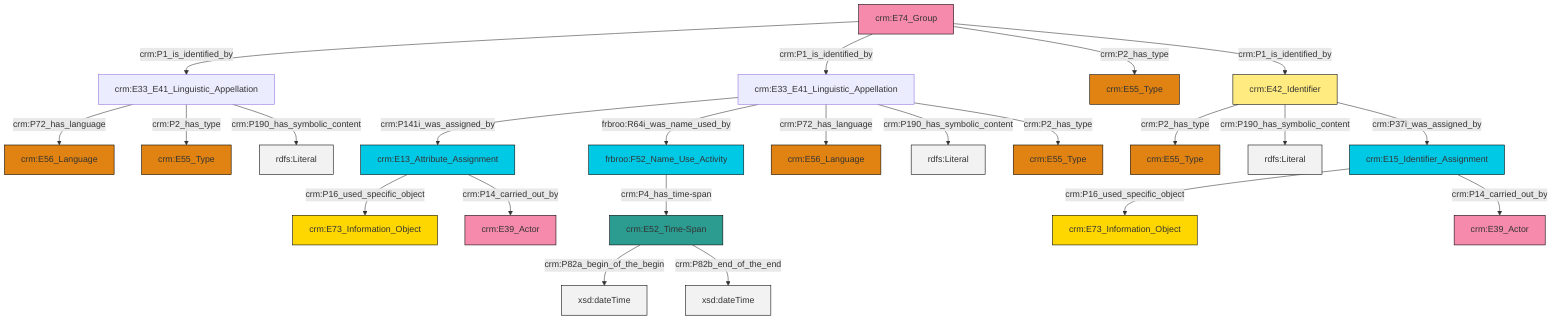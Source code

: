 graph TD
classDef Literal fill:#f2f2f2,stroke:#000000;
classDef CRM_Entity fill:#FFFFFF,stroke:#000000;
classDef Temporal_Entity fill:#00C9E6, stroke:#000000;
classDef Type fill:#E18312, stroke:#000000;
classDef Time-Span fill:#2C9C91, stroke:#000000;
classDef Appellation fill:#FFEB7F, stroke:#000000;
classDef Place fill:#008836, stroke:#000000;
classDef Persistent_Item fill:#B266B2, stroke:#000000;
classDef Conceptual_Object fill:#FFD700, stroke:#000000;
classDef Physical_Thing fill:#D2B48C, stroke:#000000;
classDef Actor fill:#f58aad, stroke:#000000;
classDef PC_Classes fill:#4ce600, stroke:#000000;
classDef Multi fill:#cccccc,stroke:#000000;

2["crm:E15_Identifier_Assignment"]:::Temporal_Entity -->|crm:P16_used_specific_object| 3["crm:E73_Information_Object"]:::Conceptual_Object
4["crm:E42_Identifier"]:::Appellation -->|crm:P2_has_type| 5["crm:E55_Type"]:::Type
6["crm:E74_Group"]:::Actor -->|crm:P1_is_identified_by| 7["crm:E33_E41_Linguistic_Appellation"]:::Default
7["crm:E33_E41_Linguistic_Appellation"]:::Default -->|crm:P72_has_language| 8["crm:E56_Language"]:::Type
9["crm:E33_E41_Linguistic_Appellation"]:::Default -->|crm:P141i_was_assigned_by| 10["crm:E13_Attribute_Assignment"]:::Temporal_Entity
18["frbroo:F52_Name_Use_Activity"]:::Temporal_Entity -->|crm:P4_has_time-span| 19["crm:E52_Time-Span"]:::Time-Span
9["crm:E33_E41_Linguistic_Appellation"]:::Default -->|frbroo:R64i_was_name_used_by| 18["frbroo:F52_Name_Use_Activity"]:::Temporal_Entity
9["crm:E33_E41_Linguistic_Appellation"]:::Default -->|crm:P72_has_language| 16["crm:E56_Language"]:::Type
7["crm:E33_E41_Linguistic_Appellation"]:::Default -->|crm:P2_has_type| 20["crm:E55_Type"]:::Type
9["crm:E33_E41_Linguistic_Appellation"]:::Default -->|crm:P190_has_symbolic_content| 26[rdfs:Literal]:::Literal
19["crm:E52_Time-Span"]:::Time-Span -->|crm:P82a_begin_of_the_begin| 27[xsd:dateTime]:::Literal
7["crm:E33_E41_Linguistic_Appellation"]:::Default -->|crm:P190_has_symbolic_content| 30[rdfs:Literal]:::Literal
10["crm:E13_Attribute_Assignment"]:::Temporal_Entity -->|crm:P16_used_specific_object| 11["crm:E73_Information_Object"]:::Conceptual_Object
6["crm:E74_Group"]:::Actor -->|crm:P1_is_identified_by| 9["crm:E33_E41_Linguistic_Appellation"]:::Default
4["crm:E42_Identifier"]:::Appellation -->|crm:P190_has_symbolic_content| 36[rdfs:Literal]:::Literal
19["crm:E52_Time-Span"]:::Time-Span -->|crm:P82b_end_of_the_end| 38[xsd:dateTime]:::Literal
9["crm:E33_E41_Linguistic_Appellation"]:::Default -->|crm:P2_has_type| 13["crm:E55_Type"]:::Type
6["crm:E74_Group"]:::Actor -->|crm:P2_has_type| 23["crm:E55_Type"]:::Type
4["crm:E42_Identifier"]:::Appellation -->|crm:P37i_was_assigned_by| 2["crm:E15_Identifier_Assignment"]:::Temporal_Entity
10["crm:E13_Attribute_Assignment"]:::Temporal_Entity -->|crm:P14_carried_out_by| 31["crm:E39_Actor"]:::Actor
6["crm:E74_Group"]:::Actor -->|crm:P1_is_identified_by| 4["crm:E42_Identifier"]:::Appellation
2["crm:E15_Identifier_Assignment"]:::Temporal_Entity -->|crm:P14_carried_out_by| 0["crm:E39_Actor"]:::Actor